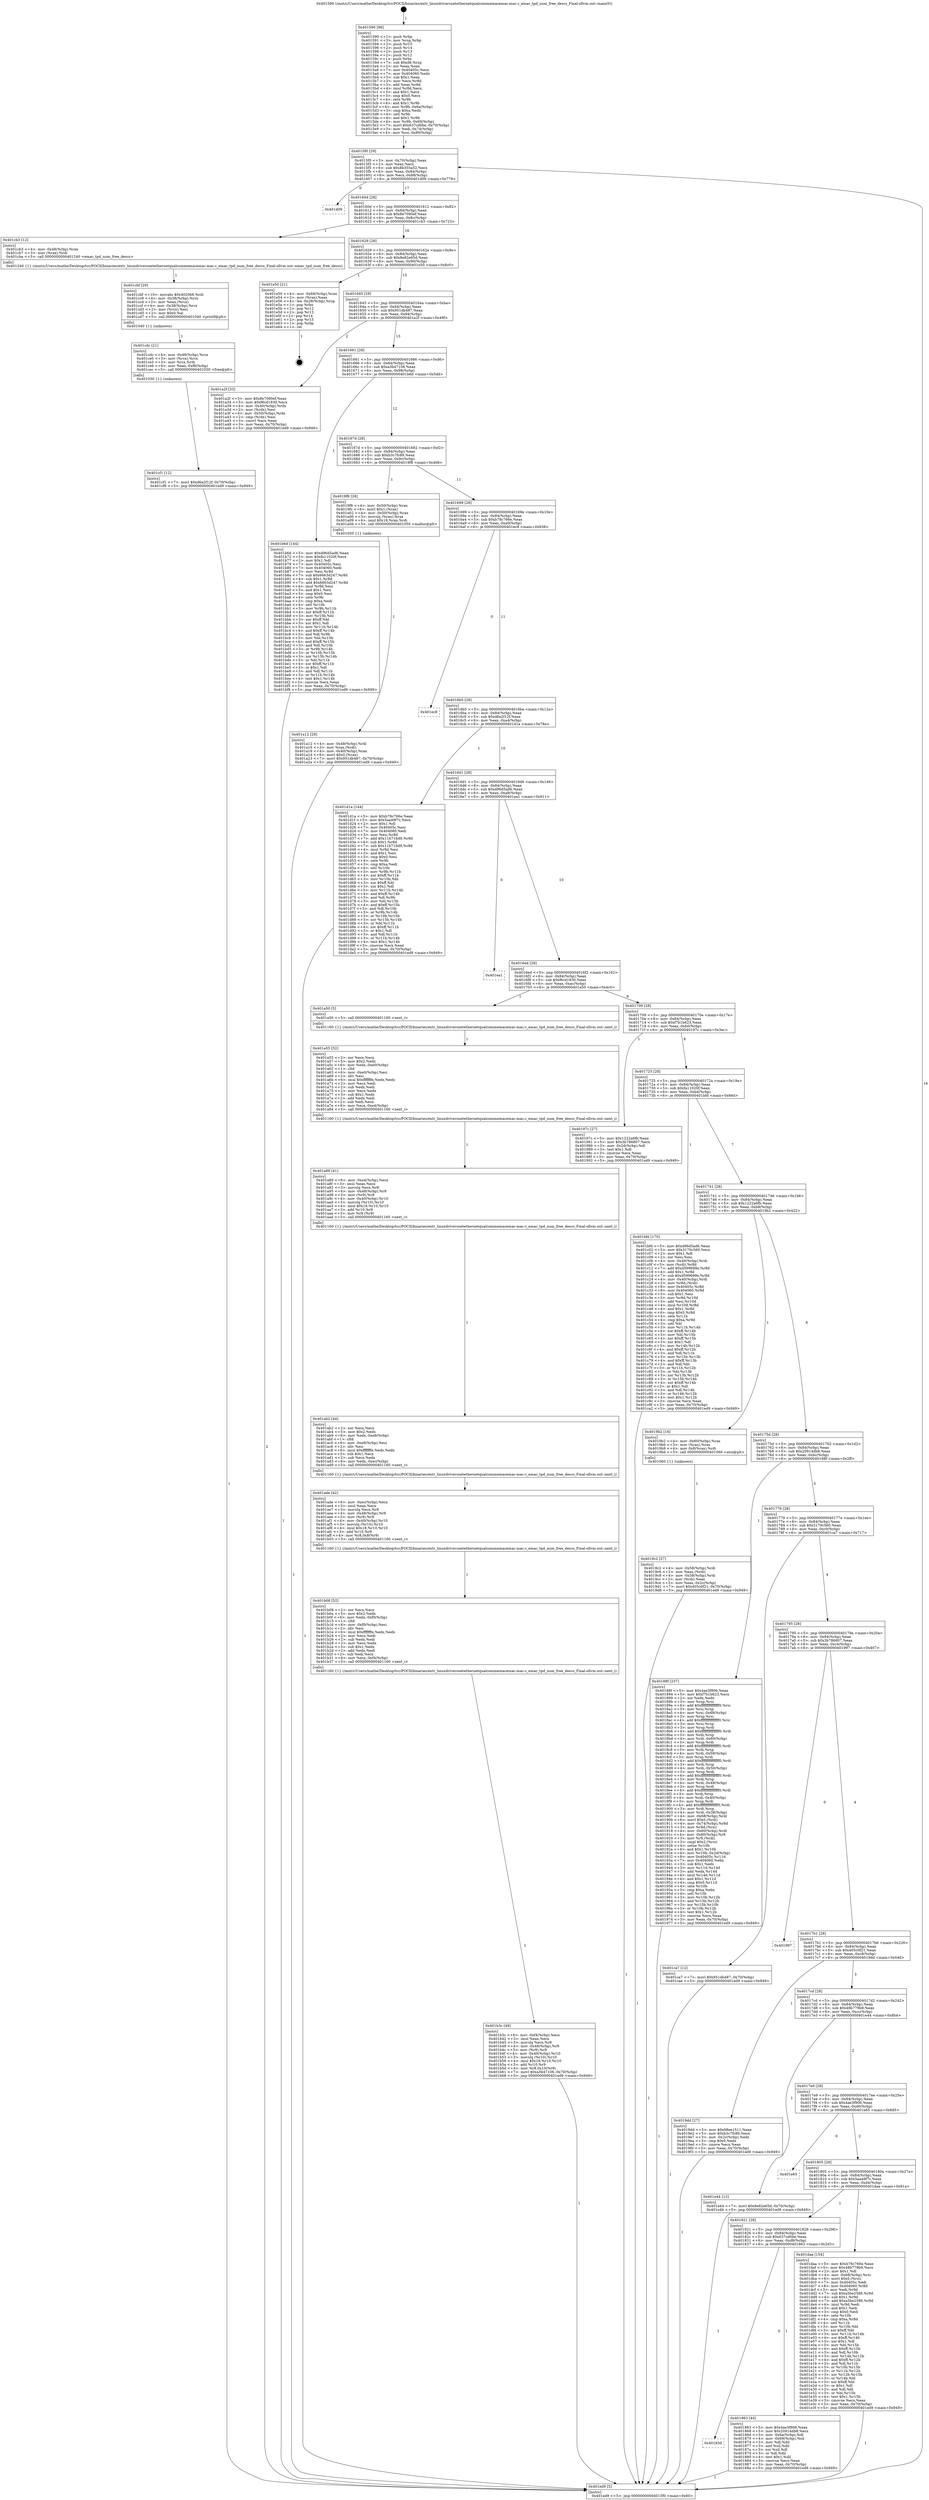 digraph "0x401590" {
  label = "0x401590 (/mnt/c/Users/mathe/Desktop/tcc/POCII/binaries/extr_linuxdriversnetethernetqualcommemacemac-mac.c_emac_tpd_num_free_descs_Final-ollvm.out::main(0))"
  labelloc = "t"
  node[shape=record]

  Entry [label="",width=0.3,height=0.3,shape=circle,fillcolor=black,style=filled]
  "0x4015f0" [label="{
     0x4015f0 [29]\l
     | [instrs]\l
     &nbsp;&nbsp;0x4015f0 \<+3\>: mov -0x70(%rbp),%eax\l
     &nbsp;&nbsp;0x4015f3 \<+2\>: mov %eax,%ecx\l
     &nbsp;&nbsp;0x4015f5 \<+6\>: sub $0x8b355a52,%ecx\l
     &nbsp;&nbsp;0x4015fb \<+6\>: mov %eax,-0x84(%rbp)\l
     &nbsp;&nbsp;0x401601 \<+6\>: mov %ecx,-0x88(%rbp)\l
     &nbsp;&nbsp;0x401607 \<+6\>: je 0000000000401d09 \<main+0x779\>\l
  }"]
  "0x401d09" [label="{
     0x401d09\l
  }", style=dashed]
  "0x40160d" [label="{
     0x40160d [28]\l
     | [instrs]\l
     &nbsp;&nbsp;0x40160d \<+5\>: jmp 0000000000401612 \<main+0x82\>\l
     &nbsp;&nbsp;0x401612 \<+6\>: mov -0x84(%rbp),%eax\l
     &nbsp;&nbsp;0x401618 \<+5\>: sub $0x8e7090ef,%eax\l
     &nbsp;&nbsp;0x40161d \<+6\>: mov %eax,-0x8c(%rbp)\l
     &nbsp;&nbsp;0x401623 \<+6\>: je 0000000000401cb3 \<main+0x723\>\l
  }"]
  Exit [label="",width=0.3,height=0.3,shape=circle,fillcolor=black,style=filled,peripheries=2]
  "0x401cb3" [label="{
     0x401cb3 [12]\l
     | [instrs]\l
     &nbsp;&nbsp;0x401cb3 \<+4\>: mov -0x48(%rbp),%rax\l
     &nbsp;&nbsp;0x401cb7 \<+3\>: mov (%rax),%rdi\l
     &nbsp;&nbsp;0x401cba \<+5\>: call 0000000000401240 \<emac_tpd_num_free_descs\>\l
     | [calls]\l
     &nbsp;&nbsp;0x401240 \{1\} (/mnt/c/Users/mathe/Desktop/tcc/POCII/binaries/extr_linuxdriversnetethernetqualcommemacemac-mac.c_emac_tpd_num_free_descs_Final-ollvm.out::emac_tpd_num_free_descs)\l
  }"]
  "0x401629" [label="{
     0x401629 [28]\l
     | [instrs]\l
     &nbsp;&nbsp;0x401629 \<+5\>: jmp 000000000040162e \<main+0x9e\>\l
     &nbsp;&nbsp;0x40162e \<+6\>: mov -0x84(%rbp),%eax\l
     &nbsp;&nbsp;0x401634 \<+5\>: sub $0x8e82e65d,%eax\l
     &nbsp;&nbsp;0x401639 \<+6\>: mov %eax,-0x90(%rbp)\l
     &nbsp;&nbsp;0x40163f \<+6\>: je 0000000000401e50 \<main+0x8c0\>\l
  }"]
  "0x401cf1" [label="{
     0x401cf1 [12]\l
     | [instrs]\l
     &nbsp;&nbsp;0x401cf1 \<+7\>: movl $0xd6a2f12f,-0x70(%rbp)\l
     &nbsp;&nbsp;0x401cf8 \<+5\>: jmp 0000000000401ed9 \<main+0x949\>\l
  }"]
  "0x401e50" [label="{
     0x401e50 [21]\l
     | [instrs]\l
     &nbsp;&nbsp;0x401e50 \<+4\>: mov -0x68(%rbp),%rax\l
     &nbsp;&nbsp;0x401e54 \<+2\>: mov (%rax),%eax\l
     &nbsp;&nbsp;0x401e56 \<+4\>: lea -0x28(%rbp),%rsp\l
     &nbsp;&nbsp;0x401e5a \<+1\>: pop %rbx\l
     &nbsp;&nbsp;0x401e5b \<+2\>: pop %r12\l
     &nbsp;&nbsp;0x401e5d \<+2\>: pop %r13\l
     &nbsp;&nbsp;0x401e5f \<+2\>: pop %r14\l
     &nbsp;&nbsp;0x401e61 \<+2\>: pop %r15\l
     &nbsp;&nbsp;0x401e63 \<+1\>: pop %rbp\l
     &nbsp;&nbsp;0x401e64 \<+1\>: ret\l
  }"]
  "0x401645" [label="{
     0x401645 [28]\l
     | [instrs]\l
     &nbsp;&nbsp;0x401645 \<+5\>: jmp 000000000040164a \<main+0xba\>\l
     &nbsp;&nbsp;0x40164a \<+6\>: mov -0x84(%rbp),%eax\l
     &nbsp;&nbsp;0x401650 \<+5\>: sub $0x951db487,%eax\l
     &nbsp;&nbsp;0x401655 \<+6\>: mov %eax,-0x94(%rbp)\l
     &nbsp;&nbsp;0x40165b \<+6\>: je 0000000000401a2f \<main+0x49f\>\l
  }"]
  "0x401cdc" [label="{
     0x401cdc [21]\l
     | [instrs]\l
     &nbsp;&nbsp;0x401cdc \<+4\>: mov -0x48(%rbp),%rcx\l
     &nbsp;&nbsp;0x401ce0 \<+3\>: mov (%rcx),%rcx\l
     &nbsp;&nbsp;0x401ce3 \<+3\>: mov %rcx,%rdi\l
     &nbsp;&nbsp;0x401ce6 \<+6\>: mov %eax,-0xf8(%rbp)\l
     &nbsp;&nbsp;0x401cec \<+5\>: call 0000000000401030 \<free@plt\>\l
     | [calls]\l
     &nbsp;&nbsp;0x401030 \{1\} (unknown)\l
  }"]
  "0x401a2f" [label="{
     0x401a2f [33]\l
     | [instrs]\l
     &nbsp;&nbsp;0x401a2f \<+5\>: mov $0x8e7090ef,%eax\l
     &nbsp;&nbsp;0x401a34 \<+5\>: mov $0xf6cd1830,%ecx\l
     &nbsp;&nbsp;0x401a39 \<+4\>: mov -0x40(%rbp),%rdx\l
     &nbsp;&nbsp;0x401a3d \<+2\>: mov (%rdx),%esi\l
     &nbsp;&nbsp;0x401a3f \<+4\>: mov -0x50(%rbp),%rdx\l
     &nbsp;&nbsp;0x401a43 \<+2\>: cmp (%rdx),%esi\l
     &nbsp;&nbsp;0x401a45 \<+3\>: cmovl %ecx,%eax\l
     &nbsp;&nbsp;0x401a48 \<+3\>: mov %eax,-0x70(%rbp)\l
     &nbsp;&nbsp;0x401a4b \<+5\>: jmp 0000000000401ed9 \<main+0x949\>\l
  }"]
  "0x401661" [label="{
     0x401661 [28]\l
     | [instrs]\l
     &nbsp;&nbsp;0x401661 \<+5\>: jmp 0000000000401666 \<main+0xd6\>\l
     &nbsp;&nbsp;0x401666 \<+6\>: mov -0x84(%rbp),%eax\l
     &nbsp;&nbsp;0x40166c \<+5\>: sub $0xa3b47106,%eax\l
     &nbsp;&nbsp;0x401671 \<+6\>: mov %eax,-0x98(%rbp)\l
     &nbsp;&nbsp;0x401677 \<+6\>: je 0000000000401b6d \<main+0x5dd\>\l
  }"]
  "0x401cbf" [label="{
     0x401cbf [29]\l
     | [instrs]\l
     &nbsp;&nbsp;0x401cbf \<+10\>: movabs $0x4020b6,%rdi\l
     &nbsp;&nbsp;0x401cc9 \<+4\>: mov -0x38(%rbp),%rcx\l
     &nbsp;&nbsp;0x401ccd \<+2\>: mov %eax,(%rcx)\l
     &nbsp;&nbsp;0x401ccf \<+4\>: mov -0x38(%rbp),%rcx\l
     &nbsp;&nbsp;0x401cd3 \<+2\>: mov (%rcx),%esi\l
     &nbsp;&nbsp;0x401cd5 \<+2\>: mov $0x0,%al\l
     &nbsp;&nbsp;0x401cd7 \<+5\>: call 0000000000401040 \<printf@plt\>\l
     | [calls]\l
     &nbsp;&nbsp;0x401040 \{1\} (unknown)\l
  }"]
  "0x401b6d" [label="{
     0x401b6d [144]\l
     | [instrs]\l
     &nbsp;&nbsp;0x401b6d \<+5\>: mov $0xd96d5ad6,%eax\l
     &nbsp;&nbsp;0x401b72 \<+5\>: mov $0xfa11020f,%ecx\l
     &nbsp;&nbsp;0x401b77 \<+2\>: mov $0x1,%dl\l
     &nbsp;&nbsp;0x401b79 \<+7\>: mov 0x40405c,%esi\l
     &nbsp;&nbsp;0x401b80 \<+7\>: mov 0x404060,%edi\l
     &nbsp;&nbsp;0x401b87 \<+3\>: mov %esi,%r8d\l
     &nbsp;&nbsp;0x401b8a \<+7\>: sub $0x6663d247,%r8d\l
     &nbsp;&nbsp;0x401b91 \<+4\>: sub $0x1,%r8d\l
     &nbsp;&nbsp;0x401b95 \<+7\>: add $0x6663d247,%r8d\l
     &nbsp;&nbsp;0x401b9c \<+4\>: imul %r8d,%esi\l
     &nbsp;&nbsp;0x401ba0 \<+3\>: and $0x1,%esi\l
     &nbsp;&nbsp;0x401ba3 \<+3\>: cmp $0x0,%esi\l
     &nbsp;&nbsp;0x401ba6 \<+4\>: sete %r9b\l
     &nbsp;&nbsp;0x401baa \<+3\>: cmp $0xa,%edi\l
     &nbsp;&nbsp;0x401bad \<+4\>: setl %r10b\l
     &nbsp;&nbsp;0x401bb1 \<+3\>: mov %r9b,%r11b\l
     &nbsp;&nbsp;0x401bb4 \<+4\>: xor $0xff,%r11b\l
     &nbsp;&nbsp;0x401bb8 \<+3\>: mov %r10b,%bl\l
     &nbsp;&nbsp;0x401bbb \<+3\>: xor $0xff,%bl\l
     &nbsp;&nbsp;0x401bbe \<+3\>: xor $0x1,%dl\l
     &nbsp;&nbsp;0x401bc1 \<+3\>: mov %r11b,%r14b\l
     &nbsp;&nbsp;0x401bc4 \<+4\>: and $0xff,%r14b\l
     &nbsp;&nbsp;0x401bc8 \<+3\>: and %dl,%r9b\l
     &nbsp;&nbsp;0x401bcb \<+3\>: mov %bl,%r15b\l
     &nbsp;&nbsp;0x401bce \<+4\>: and $0xff,%r15b\l
     &nbsp;&nbsp;0x401bd2 \<+3\>: and %dl,%r10b\l
     &nbsp;&nbsp;0x401bd5 \<+3\>: or %r9b,%r14b\l
     &nbsp;&nbsp;0x401bd8 \<+3\>: or %r10b,%r15b\l
     &nbsp;&nbsp;0x401bdb \<+3\>: xor %r15b,%r14b\l
     &nbsp;&nbsp;0x401bde \<+3\>: or %bl,%r11b\l
     &nbsp;&nbsp;0x401be1 \<+4\>: xor $0xff,%r11b\l
     &nbsp;&nbsp;0x401be5 \<+3\>: or $0x1,%dl\l
     &nbsp;&nbsp;0x401be8 \<+3\>: and %dl,%r11b\l
     &nbsp;&nbsp;0x401beb \<+3\>: or %r11b,%r14b\l
     &nbsp;&nbsp;0x401bee \<+4\>: test $0x1,%r14b\l
     &nbsp;&nbsp;0x401bf2 \<+3\>: cmovne %ecx,%eax\l
     &nbsp;&nbsp;0x401bf5 \<+3\>: mov %eax,-0x70(%rbp)\l
     &nbsp;&nbsp;0x401bf8 \<+5\>: jmp 0000000000401ed9 \<main+0x949\>\l
  }"]
  "0x40167d" [label="{
     0x40167d [28]\l
     | [instrs]\l
     &nbsp;&nbsp;0x40167d \<+5\>: jmp 0000000000401682 \<main+0xf2\>\l
     &nbsp;&nbsp;0x401682 \<+6\>: mov -0x84(%rbp),%eax\l
     &nbsp;&nbsp;0x401688 \<+5\>: sub $0xb3c7fc89,%eax\l
     &nbsp;&nbsp;0x40168d \<+6\>: mov %eax,-0x9c(%rbp)\l
     &nbsp;&nbsp;0x401693 \<+6\>: je 00000000004019f8 \<main+0x468\>\l
  }"]
  "0x401b3c" [label="{
     0x401b3c [49]\l
     | [instrs]\l
     &nbsp;&nbsp;0x401b3c \<+6\>: mov -0xf4(%rbp),%ecx\l
     &nbsp;&nbsp;0x401b42 \<+3\>: imul %eax,%ecx\l
     &nbsp;&nbsp;0x401b45 \<+3\>: movslq %ecx,%r8\l
     &nbsp;&nbsp;0x401b48 \<+4\>: mov -0x48(%rbp),%r9\l
     &nbsp;&nbsp;0x401b4c \<+3\>: mov (%r9),%r9\l
     &nbsp;&nbsp;0x401b4f \<+4\>: mov -0x40(%rbp),%r10\l
     &nbsp;&nbsp;0x401b53 \<+3\>: movslq (%r10),%r10\l
     &nbsp;&nbsp;0x401b56 \<+4\>: imul $0x18,%r10,%r10\l
     &nbsp;&nbsp;0x401b5a \<+3\>: add %r10,%r9\l
     &nbsp;&nbsp;0x401b5d \<+4\>: mov %r8,0x10(%r9)\l
     &nbsp;&nbsp;0x401b61 \<+7\>: movl $0xa3b47106,-0x70(%rbp)\l
     &nbsp;&nbsp;0x401b68 \<+5\>: jmp 0000000000401ed9 \<main+0x949\>\l
  }"]
  "0x4019f8" [label="{
     0x4019f8 [26]\l
     | [instrs]\l
     &nbsp;&nbsp;0x4019f8 \<+4\>: mov -0x50(%rbp),%rax\l
     &nbsp;&nbsp;0x4019fc \<+6\>: movl $0x1,(%rax)\l
     &nbsp;&nbsp;0x401a02 \<+4\>: mov -0x50(%rbp),%rax\l
     &nbsp;&nbsp;0x401a06 \<+3\>: movslq (%rax),%rax\l
     &nbsp;&nbsp;0x401a09 \<+4\>: imul $0x18,%rax,%rdi\l
     &nbsp;&nbsp;0x401a0d \<+5\>: call 0000000000401050 \<malloc@plt\>\l
     | [calls]\l
     &nbsp;&nbsp;0x401050 \{1\} (unknown)\l
  }"]
  "0x401699" [label="{
     0x401699 [28]\l
     | [instrs]\l
     &nbsp;&nbsp;0x401699 \<+5\>: jmp 000000000040169e \<main+0x10e\>\l
     &nbsp;&nbsp;0x40169e \<+6\>: mov -0x84(%rbp),%eax\l
     &nbsp;&nbsp;0x4016a4 \<+5\>: sub $0xb78c766e,%eax\l
     &nbsp;&nbsp;0x4016a9 \<+6\>: mov %eax,-0xa0(%rbp)\l
     &nbsp;&nbsp;0x4016af \<+6\>: je 0000000000401ec8 \<main+0x938\>\l
  }"]
  "0x401b08" [label="{
     0x401b08 [52]\l
     | [instrs]\l
     &nbsp;&nbsp;0x401b08 \<+2\>: xor %ecx,%ecx\l
     &nbsp;&nbsp;0x401b0a \<+5\>: mov $0x2,%edx\l
     &nbsp;&nbsp;0x401b0f \<+6\>: mov %edx,-0xf0(%rbp)\l
     &nbsp;&nbsp;0x401b15 \<+1\>: cltd\l
     &nbsp;&nbsp;0x401b16 \<+6\>: mov -0xf0(%rbp),%esi\l
     &nbsp;&nbsp;0x401b1c \<+2\>: idiv %esi\l
     &nbsp;&nbsp;0x401b1e \<+6\>: imul $0xfffffffe,%edx,%edx\l
     &nbsp;&nbsp;0x401b24 \<+2\>: mov %ecx,%edi\l
     &nbsp;&nbsp;0x401b26 \<+2\>: sub %edx,%edi\l
     &nbsp;&nbsp;0x401b28 \<+2\>: mov %ecx,%edx\l
     &nbsp;&nbsp;0x401b2a \<+3\>: sub $0x1,%edx\l
     &nbsp;&nbsp;0x401b2d \<+2\>: add %edx,%edi\l
     &nbsp;&nbsp;0x401b2f \<+2\>: sub %edi,%ecx\l
     &nbsp;&nbsp;0x401b31 \<+6\>: mov %ecx,-0xf4(%rbp)\l
     &nbsp;&nbsp;0x401b37 \<+5\>: call 0000000000401160 \<next_i\>\l
     | [calls]\l
     &nbsp;&nbsp;0x401160 \{1\} (/mnt/c/Users/mathe/Desktop/tcc/POCII/binaries/extr_linuxdriversnetethernetqualcommemacemac-mac.c_emac_tpd_num_free_descs_Final-ollvm.out::next_i)\l
  }"]
  "0x401ec8" [label="{
     0x401ec8\l
  }", style=dashed]
  "0x4016b5" [label="{
     0x4016b5 [28]\l
     | [instrs]\l
     &nbsp;&nbsp;0x4016b5 \<+5\>: jmp 00000000004016ba \<main+0x12a\>\l
     &nbsp;&nbsp;0x4016ba \<+6\>: mov -0x84(%rbp),%eax\l
     &nbsp;&nbsp;0x4016c0 \<+5\>: sub $0xd6a2f12f,%eax\l
     &nbsp;&nbsp;0x4016c5 \<+6\>: mov %eax,-0xa4(%rbp)\l
     &nbsp;&nbsp;0x4016cb \<+6\>: je 0000000000401d1a \<main+0x78a\>\l
  }"]
  "0x401ade" [label="{
     0x401ade [42]\l
     | [instrs]\l
     &nbsp;&nbsp;0x401ade \<+6\>: mov -0xec(%rbp),%ecx\l
     &nbsp;&nbsp;0x401ae4 \<+3\>: imul %eax,%ecx\l
     &nbsp;&nbsp;0x401ae7 \<+3\>: movslq %ecx,%r8\l
     &nbsp;&nbsp;0x401aea \<+4\>: mov -0x48(%rbp),%r9\l
     &nbsp;&nbsp;0x401aee \<+3\>: mov (%r9),%r9\l
     &nbsp;&nbsp;0x401af1 \<+4\>: mov -0x40(%rbp),%r10\l
     &nbsp;&nbsp;0x401af5 \<+3\>: movslq (%r10),%r10\l
     &nbsp;&nbsp;0x401af8 \<+4\>: imul $0x18,%r10,%r10\l
     &nbsp;&nbsp;0x401afc \<+3\>: add %r10,%r9\l
     &nbsp;&nbsp;0x401aff \<+4\>: mov %r8,0x8(%r9)\l
     &nbsp;&nbsp;0x401b03 \<+5\>: call 0000000000401160 \<next_i\>\l
     | [calls]\l
     &nbsp;&nbsp;0x401160 \{1\} (/mnt/c/Users/mathe/Desktop/tcc/POCII/binaries/extr_linuxdriversnetethernetqualcommemacemac-mac.c_emac_tpd_num_free_descs_Final-ollvm.out::next_i)\l
  }"]
  "0x401d1a" [label="{
     0x401d1a [144]\l
     | [instrs]\l
     &nbsp;&nbsp;0x401d1a \<+5\>: mov $0xb78c766e,%eax\l
     &nbsp;&nbsp;0x401d1f \<+5\>: mov $0x5aa49f7c,%ecx\l
     &nbsp;&nbsp;0x401d24 \<+2\>: mov $0x1,%dl\l
     &nbsp;&nbsp;0x401d26 \<+7\>: mov 0x40405c,%esi\l
     &nbsp;&nbsp;0x401d2d \<+7\>: mov 0x404060,%edi\l
     &nbsp;&nbsp;0x401d34 \<+3\>: mov %esi,%r8d\l
     &nbsp;&nbsp;0x401d37 \<+7\>: add $0x11b716d9,%r8d\l
     &nbsp;&nbsp;0x401d3e \<+4\>: sub $0x1,%r8d\l
     &nbsp;&nbsp;0x401d42 \<+7\>: sub $0x11b716d9,%r8d\l
     &nbsp;&nbsp;0x401d49 \<+4\>: imul %r8d,%esi\l
     &nbsp;&nbsp;0x401d4d \<+3\>: and $0x1,%esi\l
     &nbsp;&nbsp;0x401d50 \<+3\>: cmp $0x0,%esi\l
     &nbsp;&nbsp;0x401d53 \<+4\>: sete %r9b\l
     &nbsp;&nbsp;0x401d57 \<+3\>: cmp $0xa,%edi\l
     &nbsp;&nbsp;0x401d5a \<+4\>: setl %r10b\l
     &nbsp;&nbsp;0x401d5e \<+3\>: mov %r9b,%r11b\l
     &nbsp;&nbsp;0x401d61 \<+4\>: xor $0xff,%r11b\l
     &nbsp;&nbsp;0x401d65 \<+3\>: mov %r10b,%bl\l
     &nbsp;&nbsp;0x401d68 \<+3\>: xor $0xff,%bl\l
     &nbsp;&nbsp;0x401d6b \<+3\>: xor $0x1,%dl\l
     &nbsp;&nbsp;0x401d6e \<+3\>: mov %r11b,%r14b\l
     &nbsp;&nbsp;0x401d71 \<+4\>: and $0xff,%r14b\l
     &nbsp;&nbsp;0x401d75 \<+3\>: and %dl,%r9b\l
     &nbsp;&nbsp;0x401d78 \<+3\>: mov %bl,%r15b\l
     &nbsp;&nbsp;0x401d7b \<+4\>: and $0xff,%r15b\l
     &nbsp;&nbsp;0x401d7f \<+3\>: and %dl,%r10b\l
     &nbsp;&nbsp;0x401d82 \<+3\>: or %r9b,%r14b\l
     &nbsp;&nbsp;0x401d85 \<+3\>: or %r10b,%r15b\l
     &nbsp;&nbsp;0x401d88 \<+3\>: xor %r15b,%r14b\l
     &nbsp;&nbsp;0x401d8b \<+3\>: or %bl,%r11b\l
     &nbsp;&nbsp;0x401d8e \<+4\>: xor $0xff,%r11b\l
     &nbsp;&nbsp;0x401d92 \<+3\>: or $0x1,%dl\l
     &nbsp;&nbsp;0x401d95 \<+3\>: and %dl,%r11b\l
     &nbsp;&nbsp;0x401d98 \<+3\>: or %r11b,%r14b\l
     &nbsp;&nbsp;0x401d9b \<+4\>: test $0x1,%r14b\l
     &nbsp;&nbsp;0x401d9f \<+3\>: cmovne %ecx,%eax\l
     &nbsp;&nbsp;0x401da2 \<+3\>: mov %eax,-0x70(%rbp)\l
     &nbsp;&nbsp;0x401da5 \<+5\>: jmp 0000000000401ed9 \<main+0x949\>\l
  }"]
  "0x4016d1" [label="{
     0x4016d1 [28]\l
     | [instrs]\l
     &nbsp;&nbsp;0x4016d1 \<+5\>: jmp 00000000004016d6 \<main+0x146\>\l
     &nbsp;&nbsp;0x4016d6 \<+6\>: mov -0x84(%rbp),%eax\l
     &nbsp;&nbsp;0x4016dc \<+5\>: sub $0xd96d5ad6,%eax\l
     &nbsp;&nbsp;0x4016e1 \<+6\>: mov %eax,-0xa8(%rbp)\l
     &nbsp;&nbsp;0x4016e7 \<+6\>: je 0000000000401ea1 \<main+0x911\>\l
  }"]
  "0x401ab2" [label="{
     0x401ab2 [44]\l
     | [instrs]\l
     &nbsp;&nbsp;0x401ab2 \<+2\>: xor %ecx,%ecx\l
     &nbsp;&nbsp;0x401ab4 \<+5\>: mov $0x2,%edx\l
     &nbsp;&nbsp;0x401ab9 \<+6\>: mov %edx,-0xe8(%rbp)\l
     &nbsp;&nbsp;0x401abf \<+1\>: cltd\l
     &nbsp;&nbsp;0x401ac0 \<+6\>: mov -0xe8(%rbp),%esi\l
     &nbsp;&nbsp;0x401ac6 \<+2\>: idiv %esi\l
     &nbsp;&nbsp;0x401ac8 \<+6\>: imul $0xfffffffe,%edx,%edx\l
     &nbsp;&nbsp;0x401ace \<+3\>: sub $0x1,%ecx\l
     &nbsp;&nbsp;0x401ad1 \<+2\>: sub %ecx,%edx\l
     &nbsp;&nbsp;0x401ad3 \<+6\>: mov %edx,-0xec(%rbp)\l
     &nbsp;&nbsp;0x401ad9 \<+5\>: call 0000000000401160 \<next_i\>\l
     | [calls]\l
     &nbsp;&nbsp;0x401160 \{1\} (/mnt/c/Users/mathe/Desktop/tcc/POCII/binaries/extr_linuxdriversnetethernetqualcommemacemac-mac.c_emac_tpd_num_free_descs_Final-ollvm.out::next_i)\l
  }"]
  "0x401ea1" [label="{
     0x401ea1\l
  }", style=dashed]
  "0x4016ed" [label="{
     0x4016ed [28]\l
     | [instrs]\l
     &nbsp;&nbsp;0x4016ed \<+5\>: jmp 00000000004016f2 \<main+0x162\>\l
     &nbsp;&nbsp;0x4016f2 \<+6\>: mov -0x84(%rbp),%eax\l
     &nbsp;&nbsp;0x4016f8 \<+5\>: sub $0xf6cd1830,%eax\l
     &nbsp;&nbsp;0x4016fd \<+6\>: mov %eax,-0xac(%rbp)\l
     &nbsp;&nbsp;0x401703 \<+6\>: je 0000000000401a50 \<main+0x4c0\>\l
  }"]
  "0x401a89" [label="{
     0x401a89 [41]\l
     | [instrs]\l
     &nbsp;&nbsp;0x401a89 \<+6\>: mov -0xe4(%rbp),%ecx\l
     &nbsp;&nbsp;0x401a8f \<+3\>: imul %eax,%ecx\l
     &nbsp;&nbsp;0x401a92 \<+3\>: movslq %ecx,%r8\l
     &nbsp;&nbsp;0x401a95 \<+4\>: mov -0x48(%rbp),%r9\l
     &nbsp;&nbsp;0x401a99 \<+3\>: mov (%r9),%r9\l
     &nbsp;&nbsp;0x401a9c \<+4\>: mov -0x40(%rbp),%r10\l
     &nbsp;&nbsp;0x401aa0 \<+3\>: movslq (%r10),%r10\l
     &nbsp;&nbsp;0x401aa3 \<+4\>: imul $0x18,%r10,%r10\l
     &nbsp;&nbsp;0x401aa7 \<+3\>: add %r10,%r9\l
     &nbsp;&nbsp;0x401aaa \<+3\>: mov %r8,(%r9)\l
     &nbsp;&nbsp;0x401aad \<+5\>: call 0000000000401160 \<next_i\>\l
     | [calls]\l
     &nbsp;&nbsp;0x401160 \{1\} (/mnt/c/Users/mathe/Desktop/tcc/POCII/binaries/extr_linuxdriversnetethernetqualcommemacemac-mac.c_emac_tpd_num_free_descs_Final-ollvm.out::next_i)\l
  }"]
  "0x401a50" [label="{
     0x401a50 [5]\l
     | [instrs]\l
     &nbsp;&nbsp;0x401a50 \<+5\>: call 0000000000401160 \<next_i\>\l
     | [calls]\l
     &nbsp;&nbsp;0x401160 \{1\} (/mnt/c/Users/mathe/Desktop/tcc/POCII/binaries/extr_linuxdriversnetethernetqualcommemacemac-mac.c_emac_tpd_num_free_descs_Final-ollvm.out::next_i)\l
  }"]
  "0x401709" [label="{
     0x401709 [28]\l
     | [instrs]\l
     &nbsp;&nbsp;0x401709 \<+5\>: jmp 000000000040170e \<main+0x17e\>\l
     &nbsp;&nbsp;0x40170e \<+6\>: mov -0x84(%rbp),%eax\l
     &nbsp;&nbsp;0x401714 \<+5\>: sub $0xf7b1b623,%eax\l
     &nbsp;&nbsp;0x401719 \<+6\>: mov %eax,-0xb0(%rbp)\l
     &nbsp;&nbsp;0x40171f \<+6\>: je 000000000040197c \<main+0x3ec\>\l
  }"]
  "0x401a55" [label="{
     0x401a55 [52]\l
     | [instrs]\l
     &nbsp;&nbsp;0x401a55 \<+2\>: xor %ecx,%ecx\l
     &nbsp;&nbsp;0x401a57 \<+5\>: mov $0x2,%edx\l
     &nbsp;&nbsp;0x401a5c \<+6\>: mov %edx,-0xe0(%rbp)\l
     &nbsp;&nbsp;0x401a62 \<+1\>: cltd\l
     &nbsp;&nbsp;0x401a63 \<+6\>: mov -0xe0(%rbp),%esi\l
     &nbsp;&nbsp;0x401a69 \<+2\>: idiv %esi\l
     &nbsp;&nbsp;0x401a6b \<+6\>: imul $0xfffffffe,%edx,%edx\l
     &nbsp;&nbsp;0x401a71 \<+2\>: mov %ecx,%edi\l
     &nbsp;&nbsp;0x401a73 \<+2\>: sub %edx,%edi\l
     &nbsp;&nbsp;0x401a75 \<+2\>: mov %ecx,%edx\l
     &nbsp;&nbsp;0x401a77 \<+3\>: sub $0x1,%edx\l
     &nbsp;&nbsp;0x401a7a \<+2\>: add %edx,%edi\l
     &nbsp;&nbsp;0x401a7c \<+2\>: sub %edi,%ecx\l
     &nbsp;&nbsp;0x401a7e \<+6\>: mov %ecx,-0xe4(%rbp)\l
     &nbsp;&nbsp;0x401a84 \<+5\>: call 0000000000401160 \<next_i\>\l
     | [calls]\l
     &nbsp;&nbsp;0x401160 \{1\} (/mnt/c/Users/mathe/Desktop/tcc/POCII/binaries/extr_linuxdriversnetethernetqualcommemacemac-mac.c_emac_tpd_num_free_descs_Final-ollvm.out::next_i)\l
  }"]
  "0x40197c" [label="{
     0x40197c [27]\l
     | [instrs]\l
     &nbsp;&nbsp;0x40197c \<+5\>: mov $0x1222a6fb,%eax\l
     &nbsp;&nbsp;0x401981 \<+5\>: mov $0x3b786807,%ecx\l
     &nbsp;&nbsp;0x401986 \<+3\>: mov -0x2d(%rbp),%dl\l
     &nbsp;&nbsp;0x401989 \<+3\>: test $0x1,%dl\l
     &nbsp;&nbsp;0x40198c \<+3\>: cmovne %ecx,%eax\l
     &nbsp;&nbsp;0x40198f \<+3\>: mov %eax,-0x70(%rbp)\l
     &nbsp;&nbsp;0x401992 \<+5\>: jmp 0000000000401ed9 \<main+0x949\>\l
  }"]
  "0x401725" [label="{
     0x401725 [28]\l
     | [instrs]\l
     &nbsp;&nbsp;0x401725 \<+5\>: jmp 000000000040172a \<main+0x19a\>\l
     &nbsp;&nbsp;0x40172a \<+6\>: mov -0x84(%rbp),%eax\l
     &nbsp;&nbsp;0x401730 \<+5\>: sub $0xfa11020f,%eax\l
     &nbsp;&nbsp;0x401735 \<+6\>: mov %eax,-0xb4(%rbp)\l
     &nbsp;&nbsp;0x40173b \<+6\>: je 0000000000401bfd \<main+0x66d\>\l
  }"]
  "0x401a12" [label="{
     0x401a12 [29]\l
     | [instrs]\l
     &nbsp;&nbsp;0x401a12 \<+4\>: mov -0x48(%rbp),%rdi\l
     &nbsp;&nbsp;0x401a16 \<+3\>: mov %rax,(%rdi)\l
     &nbsp;&nbsp;0x401a19 \<+4\>: mov -0x40(%rbp),%rax\l
     &nbsp;&nbsp;0x401a1d \<+6\>: movl $0x0,(%rax)\l
     &nbsp;&nbsp;0x401a23 \<+7\>: movl $0x951db487,-0x70(%rbp)\l
     &nbsp;&nbsp;0x401a2a \<+5\>: jmp 0000000000401ed9 \<main+0x949\>\l
  }"]
  "0x401bfd" [label="{
     0x401bfd [170]\l
     | [instrs]\l
     &nbsp;&nbsp;0x401bfd \<+5\>: mov $0xd96d5ad6,%eax\l
     &nbsp;&nbsp;0x401c02 \<+5\>: mov $0x3170c560,%ecx\l
     &nbsp;&nbsp;0x401c07 \<+2\>: mov $0x1,%dl\l
     &nbsp;&nbsp;0x401c09 \<+2\>: xor %esi,%esi\l
     &nbsp;&nbsp;0x401c0b \<+4\>: mov -0x40(%rbp),%rdi\l
     &nbsp;&nbsp;0x401c0f \<+3\>: mov (%rdi),%r8d\l
     &nbsp;&nbsp;0x401c12 \<+7\>: add $0xd599699e,%r8d\l
     &nbsp;&nbsp;0x401c19 \<+4\>: add $0x1,%r8d\l
     &nbsp;&nbsp;0x401c1d \<+7\>: sub $0xd599699e,%r8d\l
     &nbsp;&nbsp;0x401c24 \<+4\>: mov -0x40(%rbp),%rdi\l
     &nbsp;&nbsp;0x401c28 \<+3\>: mov %r8d,(%rdi)\l
     &nbsp;&nbsp;0x401c2b \<+8\>: mov 0x40405c,%r8d\l
     &nbsp;&nbsp;0x401c33 \<+8\>: mov 0x404060,%r9d\l
     &nbsp;&nbsp;0x401c3b \<+3\>: sub $0x1,%esi\l
     &nbsp;&nbsp;0x401c3e \<+3\>: mov %r8d,%r10d\l
     &nbsp;&nbsp;0x401c41 \<+3\>: add %esi,%r10d\l
     &nbsp;&nbsp;0x401c44 \<+4\>: imul %r10d,%r8d\l
     &nbsp;&nbsp;0x401c48 \<+4\>: and $0x1,%r8d\l
     &nbsp;&nbsp;0x401c4c \<+4\>: cmp $0x0,%r8d\l
     &nbsp;&nbsp;0x401c50 \<+4\>: sete %r11b\l
     &nbsp;&nbsp;0x401c54 \<+4\>: cmp $0xa,%r9d\l
     &nbsp;&nbsp;0x401c58 \<+3\>: setl %bl\l
     &nbsp;&nbsp;0x401c5b \<+3\>: mov %r11b,%r14b\l
     &nbsp;&nbsp;0x401c5e \<+4\>: xor $0xff,%r14b\l
     &nbsp;&nbsp;0x401c62 \<+3\>: mov %bl,%r15b\l
     &nbsp;&nbsp;0x401c65 \<+4\>: xor $0xff,%r15b\l
     &nbsp;&nbsp;0x401c69 \<+3\>: xor $0x1,%dl\l
     &nbsp;&nbsp;0x401c6c \<+3\>: mov %r14b,%r12b\l
     &nbsp;&nbsp;0x401c6f \<+4\>: and $0xff,%r12b\l
     &nbsp;&nbsp;0x401c73 \<+3\>: and %dl,%r11b\l
     &nbsp;&nbsp;0x401c76 \<+3\>: mov %r15b,%r13b\l
     &nbsp;&nbsp;0x401c79 \<+4\>: and $0xff,%r13b\l
     &nbsp;&nbsp;0x401c7d \<+2\>: and %dl,%bl\l
     &nbsp;&nbsp;0x401c7f \<+3\>: or %r11b,%r12b\l
     &nbsp;&nbsp;0x401c82 \<+3\>: or %bl,%r13b\l
     &nbsp;&nbsp;0x401c85 \<+3\>: xor %r13b,%r12b\l
     &nbsp;&nbsp;0x401c88 \<+3\>: or %r15b,%r14b\l
     &nbsp;&nbsp;0x401c8b \<+4\>: xor $0xff,%r14b\l
     &nbsp;&nbsp;0x401c8f \<+3\>: or $0x1,%dl\l
     &nbsp;&nbsp;0x401c92 \<+3\>: and %dl,%r14b\l
     &nbsp;&nbsp;0x401c95 \<+3\>: or %r14b,%r12b\l
     &nbsp;&nbsp;0x401c98 \<+4\>: test $0x1,%r12b\l
     &nbsp;&nbsp;0x401c9c \<+3\>: cmovne %ecx,%eax\l
     &nbsp;&nbsp;0x401c9f \<+3\>: mov %eax,-0x70(%rbp)\l
     &nbsp;&nbsp;0x401ca2 \<+5\>: jmp 0000000000401ed9 \<main+0x949\>\l
  }"]
  "0x401741" [label="{
     0x401741 [28]\l
     | [instrs]\l
     &nbsp;&nbsp;0x401741 \<+5\>: jmp 0000000000401746 \<main+0x1b6\>\l
     &nbsp;&nbsp;0x401746 \<+6\>: mov -0x84(%rbp),%eax\l
     &nbsp;&nbsp;0x40174c \<+5\>: sub $0x1222a6fb,%eax\l
     &nbsp;&nbsp;0x401751 \<+6\>: mov %eax,-0xb8(%rbp)\l
     &nbsp;&nbsp;0x401757 \<+6\>: je 00000000004019b2 \<main+0x422\>\l
  }"]
  "0x4019c2" [label="{
     0x4019c2 [27]\l
     | [instrs]\l
     &nbsp;&nbsp;0x4019c2 \<+4\>: mov -0x58(%rbp),%rdi\l
     &nbsp;&nbsp;0x4019c6 \<+2\>: mov %eax,(%rdi)\l
     &nbsp;&nbsp;0x4019c8 \<+4\>: mov -0x58(%rbp),%rdi\l
     &nbsp;&nbsp;0x4019cc \<+2\>: mov (%rdi),%eax\l
     &nbsp;&nbsp;0x4019ce \<+3\>: mov %eax,-0x2c(%rbp)\l
     &nbsp;&nbsp;0x4019d1 \<+7\>: movl $0x405c0f21,-0x70(%rbp)\l
     &nbsp;&nbsp;0x4019d8 \<+5\>: jmp 0000000000401ed9 \<main+0x949\>\l
  }"]
  "0x4019b2" [label="{
     0x4019b2 [16]\l
     | [instrs]\l
     &nbsp;&nbsp;0x4019b2 \<+4\>: mov -0x60(%rbp),%rax\l
     &nbsp;&nbsp;0x4019b6 \<+3\>: mov (%rax),%rax\l
     &nbsp;&nbsp;0x4019b9 \<+4\>: mov 0x8(%rax),%rdi\l
     &nbsp;&nbsp;0x4019bd \<+5\>: call 0000000000401060 \<atoi@plt\>\l
     | [calls]\l
     &nbsp;&nbsp;0x401060 \{1\} (unknown)\l
  }"]
  "0x40175d" [label="{
     0x40175d [28]\l
     | [instrs]\l
     &nbsp;&nbsp;0x40175d \<+5\>: jmp 0000000000401762 \<main+0x1d2\>\l
     &nbsp;&nbsp;0x401762 \<+6\>: mov -0x84(%rbp),%eax\l
     &nbsp;&nbsp;0x401768 \<+5\>: sub $0x20914db8,%eax\l
     &nbsp;&nbsp;0x40176d \<+6\>: mov %eax,-0xbc(%rbp)\l
     &nbsp;&nbsp;0x401773 \<+6\>: je 000000000040188f \<main+0x2ff\>\l
  }"]
  "0x401590" [label="{
     0x401590 [96]\l
     | [instrs]\l
     &nbsp;&nbsp;0x401590 \<+1\>: push %rbp\l
     &nbsp;&nbsp;0x401591 \<+3\>: mov %rsp,%rbp\l
     &nbsp;&nbsp;0x401594 \<+2\>: push %r15\l
     &nbsp;&nbsp;0x401596 \<+2\>: push %r14\l
     &nbsp;&nbsp;0x401598 \<+2\>: push %r13\l
     &nbsp;&nbsp;0x40159a \<+2\>: push %r12\l
     &nbsp;&nbsp;0x40159c \<+1\>: push %rbx\l
     &nbsp;&nbsp;0x40159d \<+7\>: sub $0xd8,%rsp\l
     &nbsp;&nbsp;0x4015a4 \<+2\>: xor %eax,%eax\l
     &nbsp;&nbsp;0x4015a6 \<+7\>: mov 0x40405c,%ecx\l
     &nbsp;&nbsp;0x4015ad \<+7\>: mov 0x404060,%edx\l
     &nbsp;&nbsp;0x4015b4 \<+3\>: sub $0x1,%eax\l
     &nbsp;&nbsp;0x4015b7 \<+3\>: mov %ecx,%r8d\l
     &nbsp;&nbsp;0x4015ba \<+3\>: add %eax,%r8d\l
     &nbsp;&nbsp;0x4015bd \<+4\>: imul %r8d,%ecx\l
     &nbsp;&nbsp;0x4015c1 \<+3\>: and $0x1,%ecx\l
     &nbsp;&nbsp;0x4015c4 \<+3\>: cmp $0x0,%ecx\l
     &nbsp;&nbsp;0x4015c7 \<+4\>: sete %r9b\l
     &nbsp;&nbsp;0x4015cb \<+4\>: and $0x1,%r9b\l
     &nbsp;&nbsp;0x4015cf \<+4\>: mov %r9b,-0x6a(%rbp)\l
     &nbsp;&nbsp;0x4015d3 \<+3\>: cmp $0xa,%edx\l
     &nbsp;&nbsp;0x4015d6 \<+4\>: setl %r9b\l
     &nbsp;&nbsp;0x4015da \<+4\>: and $0x1,%r9b\l
     &nbsp;&nbsp;0x4015de \<+4\>: mov %r9b,-0x69(%rbp)\l
     &nbsp;&nbsp;0x4015e2 \<+7\>: movl $0x637cd0be,-0x70(%rbp)\l
     &nbsp;&nbsp;0x4015e9 \<+3\>: mov %edi,-0x74(%rbp)\l
     &nbsp;&nbsp;0x4015ec \<+4\>: mov %rsi,-0x80(%rbp)\l
  }"]
  "0x40188f" [label="{
     0x40188f [237]\l
     | [instrs]\l
     &nbsp;&nbsp;0x40188f \<+5\>: mov $0x4ae3f906,%eax\l
     &nbsp;&nbsp;0x401894 \<+5\>: mov $0xf7b1b623,%ecx\l
     &nbsp;&nbsp;0x401899 \<+2\>: xor %edx,%edx\l
     &nbsp;&nbsp;0x40189b \<+3\>: mov %rsp,%rsi\l
     &nbsp;&nbsp;0x40189e \<+4\>: add $0xfffffffffffffff0,%rsi\l
     &nbsp;&nbsp;0x4018a2 \<+3\>: mov %rsi,%rsp\l
     &nbsp;&nbsp;0x4018a5 \<+4\>: mov %rsi,-0x68(%rbp)\l
     &nbsp;&nbsp;0x4018a9 \<+3\>: mov %rsp,%rsi\l
     &nbsp;&nbsp;0x4018ac \<+4\>: add $0xfffffffffffffff0,%rsi\l
     &nbsp;&nbsp;0x4018b0 \<+3\>: mov %rsi,%rsp\l
     &nbsp;&nbsp;0x4018b3 \<+3\>: mov %rsp,%rdi\l
     &nbsp;&nbsp;0x4018b6 \<+4\>: add $0xfffffffffffffff0,%rdi\l
     &nbsp;&nbsp;0x4018ba \<+3\>: mov %rdi,%rsp\l
     &nbsp;&nbsp;0x4018bd \<+4\>: mov %rdi,-0x60(%rbp)\l
     &nbsp;&nbsp;0x4018c1 \<+3\>: mov %rsp,%rdi\l
     &nbsp;&nbsp;0x4018c4 \<+4\>: add $0xfffffffffffffff0,%rdi\l
     &nbsp;&nbsp;0x4018c8 \<+3\>: mov %rdi,%rsp\l
     &nbsp;&nbsp;0x4018cb \<+4\>: mov %rdi,-0x58(%rbp)\l
     &nbsp;&nbsp;0x4018cf \<+3\>: mov %rsp,%rdi\l
     &nbsp;&nbsp;0x4018d2 \<+4\>: add $0xfffffffffffffff0,%rdi\l
     &nbsp;&nbsp;0x4018d6 \<+3\>: mov %rdi,%rsp\l
     &nbsp;&nbsp;0x4018d9 \<+4\>: mov %rdi,-0x50(%rbp)\l
     &nbsp;&nbsp;0x4018dd \<+3\>: mov %rsp,%rdi\l
     &nbsp;&nbsp;0x4018e0 \<+4\>: add $0xfffffffffffffff0,%rdi\l
     &nbsp;&nbsp;0x4018e4 \<+3\>: mov %rdi,%rsp\l
     &nbsp;&nbsp;0x4018e7 \<+4\>: mov %rdi,-0x48(%rbp)\l
     &nbsp;&nbsp;0x4018eb \<+3\>: mov %rsp,%rdi\l
     &nbsp;&nbsp;0x4018ee \<+4\>: add $0xfffffffffffffff0,%rdi\l
     &nbsp;&nbsp;0x4018f2 \<+3\>: mov %rdi,%rsp\l
     &nbsp;&nbsp;0x4018f5 \<+4\>: mov %rdi,-0x40(%rbp)\l
     &nbsp;&nbsp;0x4018f9 \<+3\>: mov %rsp,%rdi\l
     &nbsp;&nbsp;0x4018fc \<+4\>: add $0xfffffffffffffff0,%rdi\l
     &nbsp;&nbsp;0x401900 \<+3\>: mov %rdi,%rsp\l
     &nbsp;&nbsp;0x401903 \<+4\>: mov %rdi,-0x38(%rbp)\l
     &nbsp;&nbsp;0x401907 \<+4\>: mov -0x68(%rbp),%rdi\l
     &nbsp;&nbsp;0x40190b \<+6\>: movl $0x0,(%rdi)\l
     &nbsp;&nbsp;0x401911 \<+4\>: mov -0x74(%rbp),%r8d\l
     &nbsp;&nbsp;0x401915 \<+3\>: mov %r8d,(%rsi)\l
     &nbsp;&nbsp;0x401918 \<+4\>: mov -0x60(%rbp),%rdi\l
     &nbsp;&nbsp;0x40191c \<+4\>: mov -0x80(%rbp),%r9\l
     &nbsp;&nbsp;0x401920 \<+3\>: mov %r9,(%rdi)\l
     &nbsp;&nbsp;0x401923 \<+3\>: cmpl $0x2,(%rsi)\l
     &nbsp;&nbsp;0x401926 \<+4\>: setne %r10b\l
     &nbsp;&nbsp;0x40192a \<+4\>: and $0x1,%r10b\l
     &nbsp;&nbsp;0x40192e \<+4\>: mov %r10b,-0x2d(%rbp)\l
     &nbsp;&nbsp;0x401932 \<+8\>: mov 0x40405c,%r11d\l
     &nbsp;&nbsp;0x40193a \<+7\>: mov 0x404060,%ebx\l
     &nbsp;&nbsp;0x401941 \<+3\>: sub $0x1,%edx\l
     &nbsp;&nbsp;0x401944 \<+3\>: mov %r11d,%r14d\l
     &nbsp;&nbsp;0x401947 \<+3\>: add %edx,%r14d\l
     &nbsp;&nbsp;0x40194a \<+4\>: imul %r14d,%r11d\l
     &nbsp;&nbsp;0x40194e \<+4\>: and $0x1,%r11d\l
     &nbsp;&nbsp;0x401952 \<+4\>: cmp $0x0,%r11d\l
     &nbsp;&nbsp;0x401956 \<+4\>: sete %r10b\l
     &nbsp;&nbsp;0x40195a \<+3\>: cmp $0xa,%ebx\l
     &nbsp;&nbsp;0x40195d \<+4\>: setl %r15b\l
     &nbsp;&nbsp;0x401961 \<+3\>: mov %r10b,%r12b\l
     &nbsp;&nbsp;0x401964 \<+3\>: and %r15b,%r12b\l
     &nbsp;&nbsp;0x401967 \<+3\>: xor %r15b,%r10b\l
     &nbsp;&nbsp;0x40196a \<+3\>: or %r10b,%r12b\l
     &nbsp;&nbsp;0x40196d \<+4\>: test $0x1,%r12b\l
     &nbsp;&nbsp;0x401971 \<+3\>: cmovne %ecx,%eax\l
     &nbsp;&nbsp;0x401974 \<+3\>: mov %eax,-0x70(%rbp)\l
     &nbsp;&nbsp;0x401977 \<+5\>: jmp 0000000000401ed9 \<main+0x949\>\l
  }"]
  "0x401779" [label="{
     0x401779 [28]\l
     | [instrs]\l
     &nbsp;&nbsp;0x401779 \<+5\>: jmp 000000000040177e \<main+0x1ee\>\l
     &nbsp;&nbsp;0x40177e \<+6\>: mov -0x84(%rbp),%eax\l
     &nbsp;&nbsp;0x401784 \<+5\>: sub $0x3170c560,%eax\l
     &nbsp;&nbsp;0x401789 \<+6\>: mov %eax,-0xc0(%rbp)\l
     &nbsp;&nbsp;0x40178f \<+6\>: je 0000000000401ca7 \<main+0x717\>\l
  }"]
  "0x401ed9" [label="{
     0x401ed9 [5]\l
     | [instrs]\l
     &nbsp;&nbsp;0x401ed9 \<+5\>: jmp 00000000004015f0 \<main+0x60\>\l
  }"]
  "0x401ca7" [label="{
     0x401ca7 [12]\l
     | [instrs]\l
     &nbsp;&nbsp;0x401ca7 \<+7\>: movl $0x951db487,-0x70(%rbp)\l
     &nbsp;&nbsp;0x401cae \<+5\>: jmp 0000000000401ed9 \<main+0x949\>\l
  }"]
  "0x401795" [label="{
     0x401795 [28]\l
     | [instrs]\l
     &nbsp;&nbsp;0x401795 \<+5\>: jmp 000000000040179a \<main+0x20a\>\l
     &nbsp;&nbsp;0x40179a \<+6\>: mov -0x84(%rbp),%eax\l
     &nbsp;&nbsp;0x4017a0 \<+5\>: sub $0x3b786807,%eax\l
     &nbsp;&nbsp;0x4017a5 \<+6\>: mov %eax,-0xc4(%rbp)\l
     &nbsp;&nbsp;0x4017ab \<+6\>: je 0000000000401997 \<main+0x407\>\l
  }"]
  "0x40183d" [label="{
     0x40183d\l
  }", style=dashed]
  "0x401997" [label="{
     0x401997\l
  }", style=dashed]
  "0x4017b1" [label="{
     0x4017b1 [28]\l
     | [instrs]\l
     &nbsp;&nbsp;0x4017b1 \<+5\>: jmp 00000000004017b6 \<main+0x226\>\l
     &nbsp;&nbsp;0x4017b6 \<+6\>: mov -0x84(%rbp),%eax\l
     &nbsp;&nbsp;0x4017bc \<+5\>: sub $0x405c0f21,%eax\l
     &nbsp;&nbsp;0x4017c1 \<+6\>: mov %eax,-0xc8(%rbp)\l
     &nbsp;&nbsp;0x4017c7 \<+6\>: je 00000000004019dd \<main+0x44d\>\l
  }"]
  "0x401863" [label="{
     0x401863 [44]\l
     | [instrs]\l
     &nbsp;&nbsp;0x401863 \<+5\>: mov $0x4ae3f906,%eax\l
     &nbsp;&nbsp;0x401868 \<+5\>: mov $0x20914db8,%ecx\l
     &nbsp;&nbsp;0x40186d \<+3\>: mov -0x6a(%rbp),%dl\l
     &nbsp;&nbsp;0x401870 \<+4\>: mov -0x69(%rbp),%sil\l
     &nbsp;&nbsp;0x401874 \<+3\>: mov %dl,%dil\l
     &nbsp;&nbsp;0x401877 \<+3\>: and %sil,%dil\l
     &nbsp;&nbsp;0x40187a \<+3\>: xor %sil,%dl\l
     &nbsp;&nbsp;0x40187d \<+3\>: or %dl,%dil\l
     &nbsp;&nbsp;0x401880 \<+4\>: test $0x1,%dil\l
     &nbsp;&nbsp;0x401884 \<+3\>: cmovne %ecx,%eax\l
     &nbsp;&nbsp;0x401887 \<+3\>: mov %eax,-0x70(%rbp)\l
     &nbsp;&nbsp;0x40188a \<+5\>: jmp 0000000000401ed9 \<main+0x949\>\l
  }"]
  "0x4019dd" [label="{
     0x4019dd [27]\l
     | [instrs]\l
     &nbsp;&nbsp;0x4019dd \<+5\>: mov $0x68ee1511,%eax\l
     &nbsp;&nbsp;0x4019e2 \<+5\>: mov $0xb3c7fc89,%ecx\l
     &nbsp;&nbsp;0x4019e7 \<+3\>: mov -0x2c(%rbp),%edx\l
     &nbsp;&nbsp;0x4019ea \<+3\>: cmp $0x0,%edx\l
     &nbsp;&nbsp;0x4019ed \<+3\>: cmove %ecx,%eax\l
     &nbsp;&nbsp;0x4019f0 \<+3\>: mov %eax,-0x70(%rbp)\l
     &nbsp;&nbsp;0x4019f3 \<+5\>: jmp 0000000000401ed9 \<main+0x949\>\l
  }"]
  "0x4017cd" [label="{
     0x4017cd [28]\l
     | [instrs]\l
     &nbsp;&nbsp;0x4017cd \<+5\>: jmp 00000000004017d2 \<main+0x242\>\l
     &nbsp;&nbsp;0x4017d2 \<+6\>: mov -0x84(%rbp),%eax\l
     &nbsp;&nbsp;0x4017d8 \<+5\>: sub $0x48b779b9,%eax\l
     &nbsp;&nbsp;0x4017dd \<+6\>: mov %eax,-0xcc(%rbp)\l
     &nbsp;&nbsp;0x4017e3 \<+6\>: je 0000000000401e44 \<main+0x8b4\>\l
  }"]
  "0x401821" [label="{
     0x401821 [28]\l
     | [instrs]\l
     &nbsp;&nbsp;0x401821 \<+5\>: jmp 0000000000401826 \<main+0x296\>\l
     &nbsp;&nbsp;0x401826 \<+6\>: mov -0x84(%rbp),%eax\l
     &nbsp;&nbsp;0x40182c \<+5\>: sub $0x637cd0be,%eax\l
     &nbsp;&nbsp;0x401831 \<+6\>: mov %eax,-0xd8(%rbp)\l
     &nbsp;&nbsp;0x401837 \<+6\>: je 0000000000401863 \<main+0x2d3\>\l
  }"]
  "0x401e44" [label="{
     0x401e44 [12]\l
     | [instrs]\l
     &nbsp;&nbsp;0x401e44 \<+7\>: movl $0x8e82e65d,-0x70(%rbp)\l
     &nbsp;&nbsp;0x401e4b \<+5\>: jmp 0000000000401ed9 \<main+0x949\>\l
  }"]
  "0x4017e9" [label="{
     0x4017e9 [28]\l
     | [instrs]\l
     &nbsp;&nbsp;0x4017e9 \<+5\>: jmp 00000000004017ee \<main+0x25e\>\l
     &nbsp;&nbsp;0x4017ee \<+6\>: mov -0x84(%rbp),%eax\l
     &nbsp;&nbsp;0x4017f4 \<+5\>: sub $0x4ae3f906,%eax\l
     &nbsp;&nbsp;0x4017f9 \<+6\>: mov %eax,-0xd0(%rbp)\l
     &nbsp;&nbsp;0x4017ff \<+6\>: je 0000000000401e65 \<main+0x8d5\>\l
  }"]
  "0x401daa" [label="{
     0x401daa [154]\l
     | [instrs]\l
     &nbsp;&nbsp;0x401daa \<+5\>: mov $0xb78c766e,%eax\l
     &nbsp;&nbsp;0x401daf \<+5\>: mov $0x48b779b9,%ecx\l
     &nbsp;&nbsp;0x401db4 \<+2\>: mov $0x1,%dl\l
     &nbsp;&nbsp;0x401db6 \<+4\>: mov -0x68(%rbp),%rsi\l
     &nbsp;&nbsp;0x401dba \<+6\>: movl $0x0,(%rsi)\l
     &nbsp;&nbsp;0x401dc0 \<+7\>: mov 0x40405c,%edi\l
     &nbsp;&nbsp;0x401dc7 \<+8\>: mov 0x404060,%r8d\l
     &nbsp;&nbsp;0x401dcf \<+3\>: mov %edi,%r9d\l
     &nbsp;&nbsp;0x401dd2 \<+7\>: sub $0xa5be2586,%r9d\l
     &nbsp;&nbsp;0x401dd9 \<+4\>: sub $0x1,%r9d\l
     &nbsp;&nbsp;0x401ddd \<+7\>: add $0xa5be2586,%r9d\l
     &nbsp;&nbsp;0x401de4 \<+4\>: imul %r9d,%edi\l
     &nbsp;&nbsp;0x401de8 \<+3\>: and $0x1,%edi\l
     &nbsp;&nbsp;0x401deb \<+3\>: cmp $0x0,%edi\l
     &nbsp;&nbsp;0x401dee \<+4\>: sete %r10b\l
     &nbsp;&nbsp;0x401df2 \<+4\>: cmp $0xa,%r8d\l
     &nbsp;&nbsp;0x401df6 \<+4\>: setl %r11b\l
     &nbsp;&nbsp;0x401dfa \<+3\>: mov %r10b,%bl\l
     &nbsp;&nbsp;0x401dfd \<+3\>: xor $0xff,%bl\l
     &nbsp;&nbsp;0x401e00 \<+3\>: mov %r11b,%r14b\l
     &nbsp;&nbsp;0x401e03 \<+4\>: xor $0xff,%r14b\l
     &nbsp;&nbsp;0x401e07 \<+3\>: xor $0x1,%dl\l
     &nbsp;&nbsp;0x401e0a \<+3\>: mov %bl,%r15b\l
     &nbsp;&nbsp;0x401e0d \<+4\>: and $0xff,%r15b\l
     &nbsp;&nbsp;0x401e11 \<+3\>: and %dl,%r10b\l
     &nbsp;&nbsp;0x401e14 \<+3\>: mov %r14b,%r12b\l
     &nbsp;&nbsp;0x401e17 \<+4\>: and $0xff,%r12b\l
     &nbsp;&nbsp;0x401e1b \<+3\>: and %dl,%r11b\l
     &nbsp;&nbsp;0x401e1e \<+3\>: or %r10b,%r15b\l
     &nbsp;&nbsp;0x401e21 \<+3\>: or %r11b,%r12b\l
     &nbsp;&nbsp;0x401e24 \<+3\>: xor %r12b,%r15b\l
     &nbsp;&nbsp;0x401e27 \<+3\>: or %r14b,%bl\l
     &nbsp;&nbsp;0x401e2a \<+3\>: xor $0xff,%bl\l
     &nbsp;&nbsp;0x401e2d \<+3\>: or $0x1,%dl\l
     &nbsp;&nbsp;0x401e30 \<+2\>: and %dl,%bl\l
     &nbsp;&nbsp;0x401e32 \<+3\>: or %bl,%r15b\l
     &nbsp;&nbsp;0x401e35 \<+4\>: test $0x1,%r15b\l
     &nbsp;&nbsp;0x401e39 \<+3\>: cmovne %ecx,%eax\l
     &nbsp;&nbsp;0x401e3c \<+3\>: mov %eax,-0x70(%rbp)\l
     &nbsp;&nbsp;0x401e3f \<+5\>: jmp 0000000000401ed9 \<main+0x949\>\l
  }"]
  "0x401e65" [label="{
     0x401e65\l
  }", style=dashed]
  "0x401805" [label="{
     0x401805 [28]\l
     | [instrs]\l
     &nbsp;&nbsp;0x401805 \<+5\>: jmp 000000000040180a \<main+0x27a\>\l
     &nbsp;&nbsp;0x40180a \<+6\>: mov -0x84(%rbp),%eax\l
     &nbsp;&nbsp;0x401810 \<+5\>: sub $0x5aa49f7c,%eax\l
     &nbsp;&nbsp;0x401815 \<+6\>: mov %eax,-0xd4(%rbp)\l
     &nbsp;&nbsp;0x40181b \<+6\>: je 0000000000401daa \<main+0x81a\>\l
  }"]
  Entry -> "0x401590" [label=" 1"]
  "0x4015f0" -> "0x401d09" [label=" 0"]
  "0x4015f0" -> "0x40160d" [label=" 17"]
  "0x401e50" -> Exit [label=" 1"]
  "0x40160d" -> "0x401cb3" [label=" 1"]
  "0x40160d" -> "0x401629" [label=" 16"]
  "0x401e44" -> "0x401ed9" [label=" 1"]
  "0x401629" -> "0x401e50" [label=" 1"]
  "0x401629" -> "0x401645" [label=" 15"]
  "0x401daa" -> "0x401ed9" [label=" 1"]
  "0x401645" -> "0x401a2f" [label=" 2"]
  "0x401645" -> "0x401661" [label=" 13"]
  "0x401d1a" -> "0x401ed9" [label=" 1"]
  "0x401661" -> "0x401b6d" [label=" 1"]
  "0x401661" -> "0x40167d" [label=" 12"]
  "0x401cf1" -> "0x401ed9" [label=" 1"]
  "0x40167d" -> "0x4019f8" [label=" 1"]
  "0x40167d" -> "0x401699" [label=" 11"]
  "0x401cdc" -> "0x401cf1" [label=" 1"]
  "0x401699" -> "0x401ec8" [label=" 0"]
  "0x401699" -> "0x4016b5" [label=" 11"]
  "0x401cbf" -> "0x401cdc" [label=" 1"]
  "0x4016b5" -> "0x401d1a" [label=" 1"]
  "0x4016b5" -> "0x4016d1" [label=" 10"]
  "0x401cb3" -> "0x401cbf" [label=" 1"]
  "0x4016d1" -> "0x401ea1" [label=" 0"]
  "0x4016d1" -> "0x4016ed" [label=" 10"]
  "0x401ca7" -> "0x401ed9" [label=" 1"]
  "0x4016ed" -> "0x401a50" [label=" 1"]
  "0x4016ed" -> "0x401709" [label=" 9"]
  "0x401bfd" -> "0x401ed9" [label=" 1"]
  "0x401709" -> "0x40197c" [label=" 1"]
  "0x401709" -> "0x401725" [label=" 8"]
  "0x401b6d" -> "0x401ed9" [label=" 1"]
  "0x401725" -> "0x401bfd" [label=" 1"]
  "0x401725" -> "0x401741" [label=" 7"]
  "0x401b3c" -> "0x401ed9" [label=" 1"]
  "0x401741" -> "0x4019b2" [label=" 1"]
  "0x401741" -> "0x40175d" [label=" 6"]
  "0x401b08" -> "0x401b3c" [label=" 1"]
  "0x40175d" -> "0x40188f" [label=" 1"]
  "0x40175d" -> "0x401779" [label=" 5"]
  "0x401ab2" -> "0x401ade" [label=" 1"]
  "0x401779" -> "0x401ca7" [label=" 1"]
  "0x401779" -> "0x401795" [label=" 4"]
  "0x401a89" -> "0x401ab2" [label=" 1"]
  "0x401795" -> "0x401997" [label=" 0"]
  "0x401795" -> "0x4017b1" [label=" 4"]
  "0x401a55" -> "0x401a89" [label=" 1"]
  "0x4017b1" -> "0x4019dd" [label=" 1"]
  "0x4017b1" -> "0x4017cd" [label=" 3"]
  "0x401a50" -> "0x401a55" [label=" 1"]
  "0x4017cd" -> "0x401e44" [label=" 1"]
  "0x4017cd" -> "0x4017e9" [label=" 2"]
  "0x401a12" -> "0x401ed9" [label=" 1"]
  "0x4017e9" -> "0x401e65" [label=" 0"]
  "0x4017e9" -> "0x401805" [label=" 2"]
  "0x4019f8" -> "0x401a12" [label=" 1"]
  "0x401805" -> "0x401daa" [label=" 1"]
  "0x401805" -> "0x401821" [label=" 1"]
  "0x401a2f" -> "0x401ed9" [label=" 2"]
  "0x401821" -> "0x401863" [label=" 1"]
  "0x401821" -> "0x40183d" [label=" 0"]
  "0x401863" -> "0x401ed9" [label=" 1"]
  "0x401590" -> "0x4015f0" [label=" 1"]
  "0x401ed9" -> "0x4015f0" [label=" 16"]
  "0x401ade" -> "0x401b08" [label=" 1"]
  "0x40188f" -> "0x401ed9" [label=" 1"]
  "0x40197c" -> "0x401ed9" [label=" 1"]
  "0x4019b2" -> "0x4019c2" [label=" 1"]
  "0x4019c2" -> "0x401ed9" [label=" 1"]
  "0x4019dd" -> "0x401ed9" [label=" 1"]
}
